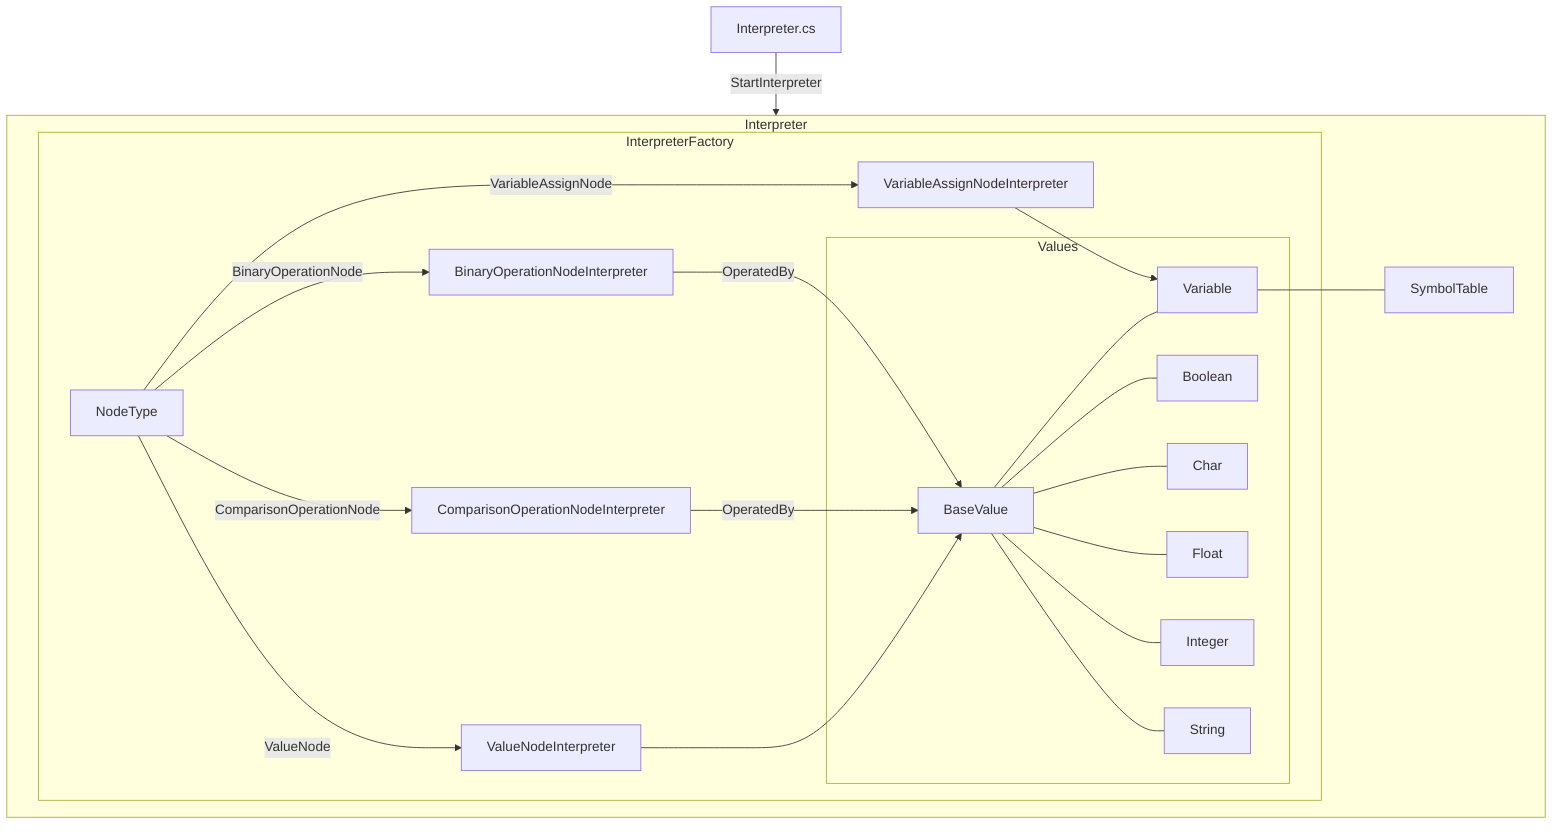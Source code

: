 flowchart TB
  Interpreter.cs--StartInterpreter-->Interpreter

subgraph Interpreter
    direction LR
  subgraph InterpreterFactory
    NodeType--VariableAssignNode-->VariableAssignNodeInterpreter-->Variable
    NodeType--BinaryOperationNode-->BinaryOperationNodeInterpreter--OperatedBy-->BaseValue
    NodeType--ComparisonOperationNode-->ComparisonOperationNodeInterpreter--OperatedBy-->BaseValue
    NodeType--ValueNode-->ValueNodeInterpreter-->BaseValue
  subgraph Values
    direction TB
    BaseValue---Boolean
    BaseValue---Char
    BaseValue---Float
    BaseValue---Integer
    BaseValue---String
    BaseValue---Variable
  end
  end
  Variable---SymbolTable
end